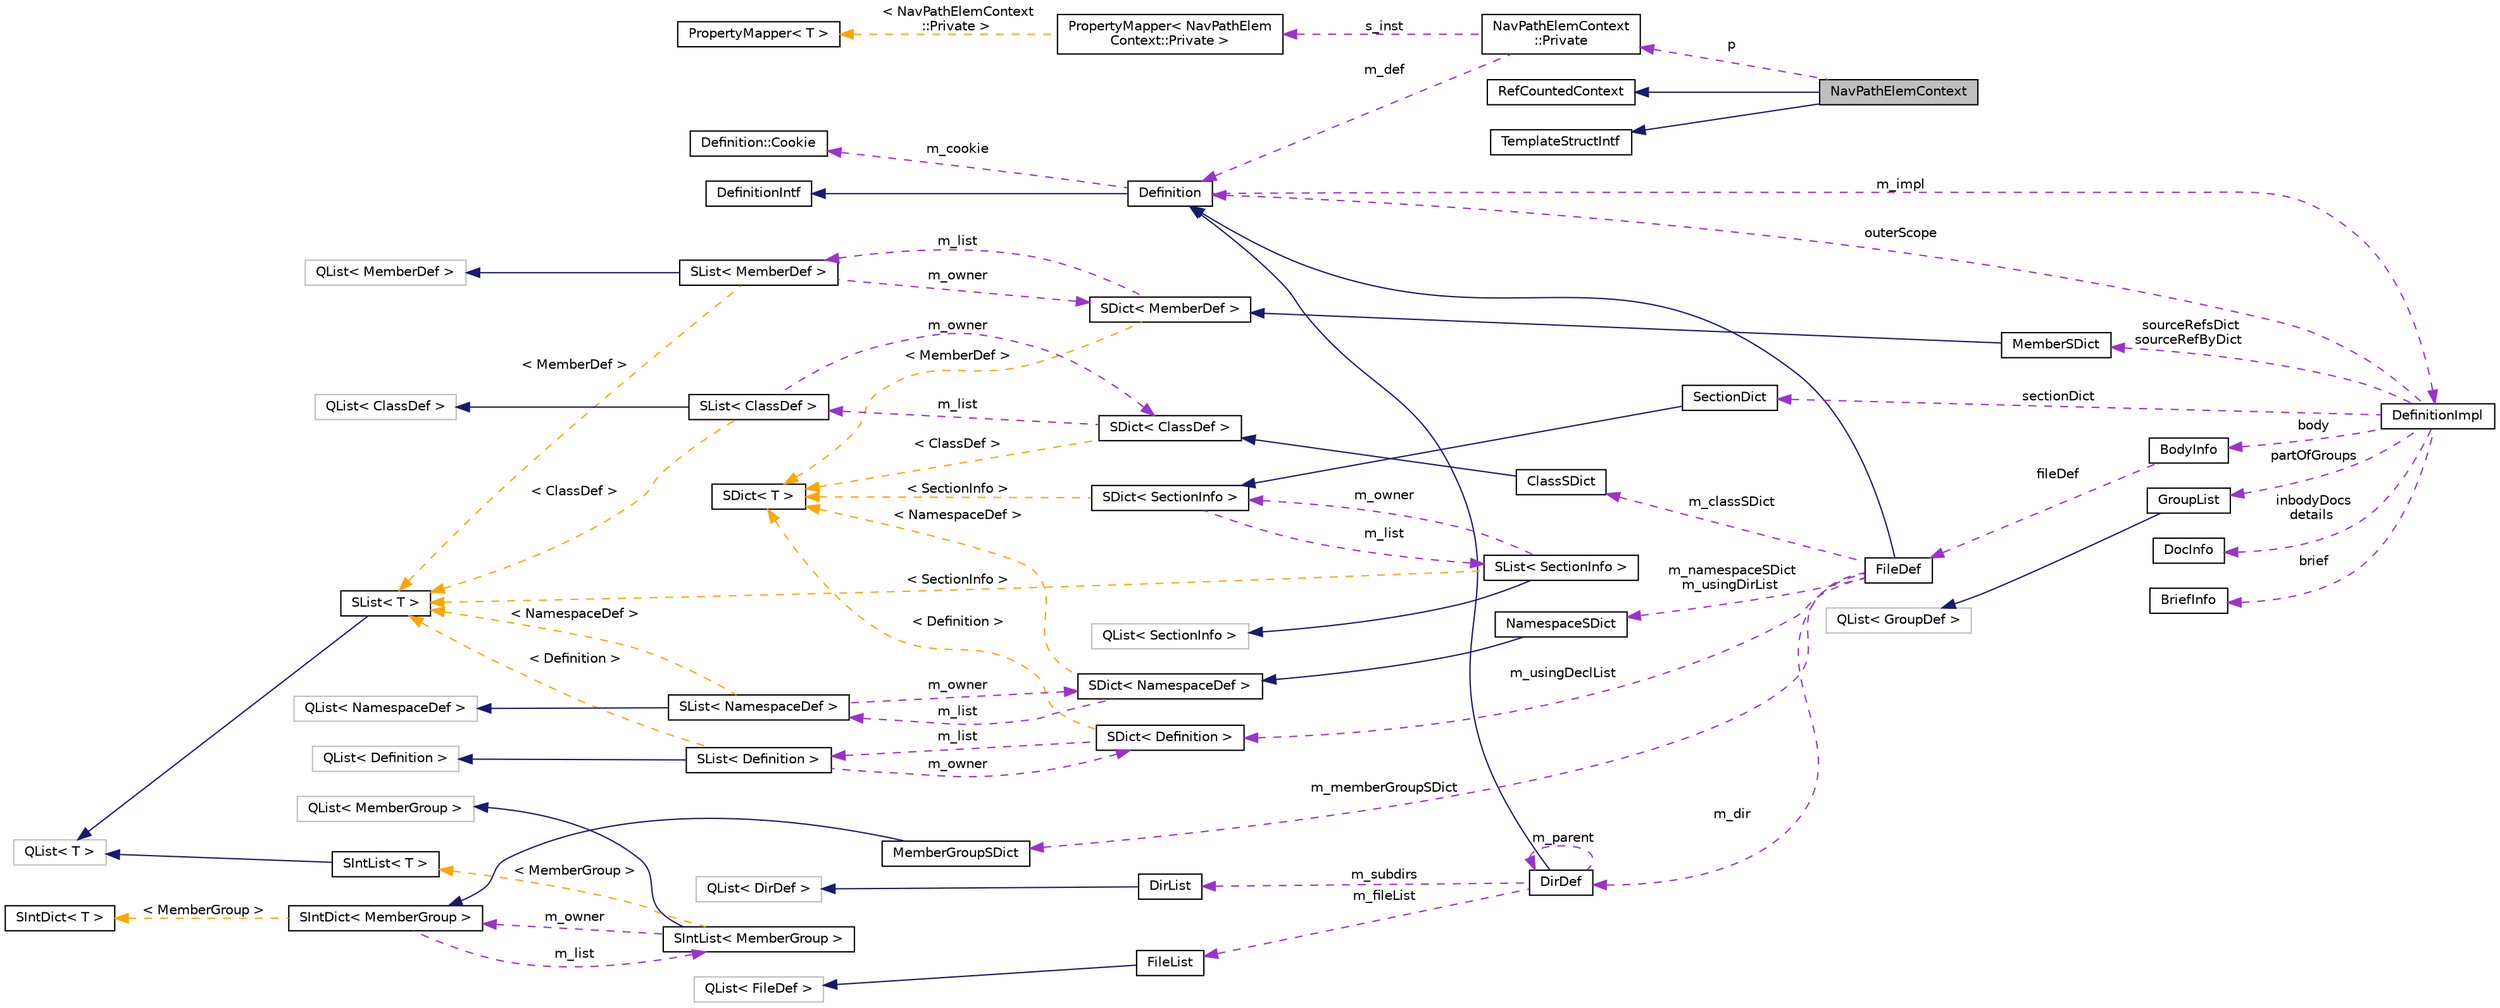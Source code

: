 digraph "NavPathElemContext"
{
 // INTERACTIVE_SVG=YES
  edge [fontname="Helvetica",fontsize="10",labelfontname="Helvetica",labelfontsize="10"];
  node [fontname="Helvetica",fontsize="10",shape=record];
  rankdir="LR";
  Node3 [label="NavPathElemContext",height=0.2,width=0.4,color="black", fillcolor="grey75", style="filled", fontcolor="black"];
  Node4 -> Node3 [dir="back",color="midnightblue",fontsize="10",style="solid",fontname="Helvetica"];
  Node4 [label="RefCountedContext",height=0.2,width=0.4,color="black", fillcolor="white", style="filled",URL="$d8/d96/class_ref_counted_context.html",tooltip="Helper class to support reference counting. "];
  Node5 -> Node3 [dir="back",color="midnightblue",fontsize="10",style="solid",fontname="Helvetica"];
  Node5 [label="TemplateStructIntf",height=0.2,width=0.4,color="black", fillcolor="white", style="filled",URL="$d9/de8/class_template_struct_intf.html",tooltip="Abstract interface for a context value of type struct. "];
  Node6 -> Node3 [dir="back",color="darkorchid3",fontsize="10",style="dashed",label=" p" ,fontname="Helvetica"];
  Node6 [label="NavPathElemContext\l::Private",height=0.2,width=0.4,color="black", fillcolor="white", style="filled",URL="$de/d0e/class_nav_path_elem_context_1_1_private.html"];
  Node7 -> Node6 [dir="back",color="darkorchid3",fontsize="10",style="dashed",label=" m_def" ,fontname="Helvetica"];
  Node7 [label="Definition",height=0.2,width=0.4,color="black", fillcolor="white", style="filled",URL="$d5/dcc/class_definition.html",tooltip="The common base class of all entity definitions found in the sources. "];
  Node8 -> Node7 [dir="back",color="midnightblue",fontsize="10",style="solid",fontname="Helvetica"];
  Node8 [label="DefinitionIntf",height=0.2,width=0.4,color="black", fillcolor="white", style="filled",URL="$d9/d4a/class_definition_intf.html",tooltip="Abstract interface for a Definition or DefinitionList. "];
  Node9 -> Node7 [dir="back",color="darkorchid3",fontsize="10",style="dashed",label=" m_cookie" ,fontname="Helvetica"];
  Node9 [label="Definition::Cookie",height=0.2,width=0.4,color="black", fillcolor="white", style="filled",URL="$d1/d2f/struct_definition_1_1_cookie.html"];
  Node10 -> Node7 [dir="back",color="darkorchid3",fontsize="10",style="dashed",label=" m_impl" ,fontname="Helvetica"];
  Node10 [label="DefinitionImpl",height=0.2,width=0.4,color="black", fillcolor="white", style="filled",URL="$d3/ddf/class_definition_impl.html",tooltip="Private data associated with a Symbol Definition object. "];
  Node11 -> Node10 [dir="back",color="darkorchid3",fontsize="10",style="dashed",label=" sectionDict" ,fontname="Helvetica"];
  Node11 [label="SectionDict",height=0.2,width=0.4,color="black", fillcolor="white", style="filled",URL="$de/d9a/class_section_dict.html",tooltip="Unsorted dictionary of SectionInfo objects. "];
  Node12 -> Node11 [dir="back",color="midnightblue",fontsize="10",style="solid",fontname="Helvetica"];
  Node12 [label="SDict\< SectionInfo \>",height=0.2,width=0.4,color="black", fillcolor="white", style="filled",URL="$d1/d50/class_s_dict.html"];
  Node13 -> Node12 [dir="back",color="darkorchid3",fontsize="10",style="dashed",label=" m_list" ,fontname="Helvetica"];
  Node13 [label="SList\< SectionInfo \>",height=0.2,width=0.4,color="black", fillcolor="white", style="filled",URL="$df/dce/class_s_list.html"];
  Node14 -> Node13 [dir="back",color="midnightblue",fontsize="10",style="solid",fontname="Helvetica"];
  Node14 [label="QList\< SectionInfo \>",height=0.2,width=0.4,color="grey75", fillcolor="white", style="filled"];
  Node12 -> Node13 [dir="back",color="darkorchid3",fontsize="10",style="dashed",label=" m_owner" ,fontname="Helvetica"];
  Node15 -> Node13 [dir="back",color="orange",fontsize="10",style="dashed",label=" \< SectionInfo \>" ,fontname="Helvetica"];
  Node15 [label="SList\< T \>",height=0.2,width=0.4,color="black", fillcolor="white", style="filled",URL="$df/dce/class_s_list.html",tooltip="internal wrapper class that redirects compareValues() to the dictionary "];
  Node16 -> Node15 [dir="back",color="midnightblue",fontsize="10",style="solid",fontname="Helvetica"];
  Node16 [label="QList\< T \>",height=0.2,width=0.4,color="grey75", fillcolor="white", style="filled"];
  Node17 -> Node12 [dir="back",color="orange",fontsize="10",style="dashed",label=" \< SectionInfo \>" ,fontname="Helvetica"];
  Node17 [label="SDict\< T \>",height=0.2,width=0.4,color="black", fillcolor="white", style="filled",URL="$d1/d50/class_s_dict.html",tooltip="Ordered dictionary of elements of type T. "];
  Node18 -> Node10 [dir="back",color="darkorchid3",fontsize="10",style="dashed",label=" body" ,fontname="Helvetica"];
  Node18 [label="BodyInfo",height=0.2,width=0.4,color="black", fillcolor="white", style="filled",URL="$db/dab/struct_body_info.html",tooltip="Data associated with description found in the body. "];
  Node19 -> Node18 [dir="back",color="darkorchid3",fontsize="10",style="dashed",label=" fileDef" ,fontname="Helvetica"];
  Node19 [label="FileDef",height=0.2,width=0.4,color="black", fillcolor="white", style="filled",URL="$de/db0/class_file_def.html",tooltip="A model of a file symbol. "];
  Node7 -> Node19 [dir="back",color="midnightblue",fontsize="10",style="solid",fontname="Helvetica"];
  Node20 -> Node19 [dir="back",color="darkorchid3",fontsize="10",style="dashed",label=" m_classSDict" ,fontname="Helvetica"];
  Node20 [label="ClassSDict",height=0.2,width=0.4,color="black", fillcolor="white", style="filled",URL="$d9/d3d/class_class_s_dict.html",tooltip="A sorted dictionary of ClassDef objects. "];
  Node21 -> Node20 [dir="back",color="midnightblue",fontsize="10",style="solid",fontname="Helvetica"];
  Node21 [label="SDict\< ClassDef \>",height=0.2,width=0.4,color="black", fillcolor="white", style="filled",URL="$d1/d50/class_s_dict.html"];
  Node22 -> Node21 [dir="back",color="darkorchid3",fontsize="10",style="dashed",label=" m_list" ,fontname="Helvetica"];
  Node22 [label="SList\< ClassDef \>",height=0.2,width=0.4,color="black", fillcolor="white", style="filled",URL="$df/dce/class_s_list.html"];
  Node23 -> Node22 [dir="back",color="midnightblue",fontsize="10",style="solid",fontname="Helvetica"];
  Node23 [label="QList\< ClassDef \>",height=0.2,width=0.4,color="grey75", fillcolor="white", style="filled"];
  Node21 -> Node22 [dir="back",color="darkorchid3",fontsize="10",style="dashed",label=" m_owner" ,fontname="Helvetica"];
  Node15 -> Node22 [dir="back",color="orange",fontsize="10",style="dashed",label=" \< ClassDef \>" ,fontname="Helvetica"];
  Node17 -> Node21 [dir="back",color="orange",fontsize="10",style="dashed",label=" \< ClassDef \>" ,fontname="Helvetica"];
  Node24 -> Node19 [dir="back",color="darkorchid3",fontsize="10",style="dashed",label=" m_usingDeclList" ,fontname="Helvetica"];
  Node24 [label="SDict\< Definition \>",height=0.2,width=0.4,color="black", fillcolor="white", style="filled",URL="$d1/d50/class_s_dict.html"];
  Node25 -> Node24 [dir="back",color="darkorchid3",fontsize="10",style="dashed",label=" m_list" ,fontname="Helvetica"];
  Node25 [label="SList\< Definition \>",height=0.2,width=0.4,color="black", fillcolor="white", style="filled",URL="$df/dce/class_s_list.html"];
  Node26 -> Node25 [dir="back",color="midnightblue",fontsize="10",style="solid",fontname="Helvetica"];
  Node26 [label="QList\< Definition \>",height=0.2,width=0.4,color="grey75", fillcolor="white", style="filled"];
  Node24 -> Node25 [dir="back",color="darkorchid3",fontsize="10",style="dashed",label=" m_owner" ,fontname="Helvetica"];
  Node15 -> Node25 [dir="back",color="orange",fontsize="10",style="dashed",label=" \< Definition \>" ,fontname="Helvetica"];
  Node17 -> Node24 [dir="back",color="orange",fontsize="10",style="dashed",label=" \< Definition \>" ,fontname="Helvetica"];
  Node27 -> Node19 [dir="back",color="darkorchid3",fontsize="10",style="dashed",label=" m_memberGroupSDict" ,fontname="Helvetica"];
  Node27 [label="MemberGroupSDict",height=0.2,width=0.4,color="black", fillcolor="white", style="filled",URL="$dc/d1e/class_member_group_s_dict.html",tooltip="A sorted dictionary of MemberGroup objects. "];
  Node28 -> Node27 [dir="back",color="midnightblue",fontsize="10",style="solid",fontname="Helvetica"];
  Node28 [label="SIntDict\< MemberGroup \>",height=0.2,width=0.4,color="black", fillcolor="white", style="filled",URL="$d0/d9f/class_s_int_dict.html"];
  Node29 -> Node28 [dir="back",color="darkorchid3",fontsize="10",style="dashed",label=" m_list" ,fontname="Helvetica"];
  Node29 [label="SIntList\< MemberGroup \>",height=0.2,width=0.4,color="black", fillcolor="white", style="filled",URL="$d8/d9a/class_s_int_list.html"];
  Node30 -> Node29 [dir="back",color="midnightblue",fontsize="10",style="solid",fontname="Helvetica"];
  Node30 [label="QList\< MemberGroup \>",height=0.2,width=0.4,color="grey75", fillcolor="white", style="filled"];
  Node28 -> Node29 [dir="back",color="darkorchid3",fontsize="10",style="dashed",label=" m_owner" ,fontname="Helvetica"];
  Node31 -> Node29 [dir="back",color="orange",fontsize="10",style="dashed",label=" \< MemberGroup \>" ,fontname="Helvetica"];
  Node31 [label="SIntList\< T \>",height=0.2,width=0.4,color="black", fillcolor="white", style="filled",URL="$d8/d9a/class_s_int_list.html",tooltip="internal wrapper class that redirects compareValues() to the dictionary "];
  Node16 -> Node31 [dir="back",color="midnightblue",fontsize="10",style="solid",fontname="Helvetica"];
  Node32 -> Node28 [dir="back",color="orange",fontsize="10",style="dashed",label=" \< MemberGroup \>" ,fontname="Helvetica"];
  Node32 [label="SIntDict\< T \>",height=0.2,width=0.4,color="black", fillcolor="white", style="filled",URL="$d0/d9f/class_s_int_dict.html",tooltip="Ordered dictionary of elements of type T. "];
  Node33 -> Node19 [dir="back",color="darkorchid3",fontsize="10",style="dashed",label=" m_dir" ,fontname="Helvetica"];
  Node33 [label="DirDef",height=0.2,width=0.4,color="black", fillcolor="white", style="filled",URL="$d4/dd4/class_dir_def.html",tooltip="A model of a directory symbol. "];
  Node7 -> Node33 [dir="back",color="midnightblue",fontsize="10",style="solid",fontname="Helvetica"];
  Node34 -> Node33 [dir="back",color="darkorchid3",fontsize="10",style="dashed",label=" m_subdirs" ,fontname="Helvetica"];
  Node34 [label="DirList",height=0.2,width=0.4,color="black", fillcolor="white", style="filled",URL="$dc/d2a/class_dir_list.html",tooltip="A list of directories. "];
  Node35 -> Node34 [dir="back",color="midnightblue",fontsize="10",style="solid",fontname="Helvetica"];
  Node35 [label="QList\< DirDef \>",height=0.2,width=0.4,color="grey75", fillcolor="white", style="filled"];
  Node36 -> Node33 [dir="back",color="darkorchid3",fontsize="10",style="dashed",label=" m_fileList" ,fontname="Helvetica"];
  Node36 [label="FileList",height=0.2,width=0.4,color="black", fillcolor="white", style="filled",URL="$d0/d18/class_file_list.html",tooltip="Class representing a list of FileDef objects. "];
  Node37 -> Node36 [dir="back",color="midnightblue",fontsize="10",style="solid",fontname="Helvetica"];
  Node37 [label="QList\< FileDef \>",height=0.2,width=0.4,color="grey75", fillcolor="white", style="filled"];
  Node33 -> Node33 [dir="back",color="darkorchid3",fontsize="10",style="dashed",label=" m_parent" ,fontname="Helvetica"];
  Node38 -> Node19 [dir="back",color="darkorchid3",fontsize="10",style="dashed",label=" m_namespaceSDict\nm_usingDirList" ,fontname="Helvetica"];
  Node38 [label="NamespaceSDict",height=0.2,width=0.4,color="black", fillcolor="white", style="filled",URL="$d4/d8d/class_namespace_s_dict.html",tooltip="A sorted dictionary of NamespaceDef objects. "];
  Node39 -> Node38 [dir="back",color="midnightblue",fontsize="10",style="solid",fontname="Helvetica"];
  Node39 [label="SDict\< NamespaceDef \>",height=0.2,width=0.4,color="black", fillcolor="white", style="filled",URL="$d1/d50/class_s_dict.html"];
  Node40 -> Node39 [dir="back",color="darkorchid3",fontsize="10",style="dashed",label=" m_list" ,fontname="Helvetica"];
  Node40 [label="SList\< NamespaceDef \>",height=0.2,width=0.4,color="black", fillcolor="white", style="filled",URL="$df/dce/class_s_list.html"];
  Node41 -> Node40 [dir="back",color="midnightblue",fontsize="10",style="solid",fontname="Helvetica"];
  Node41 [label="QList\< NamespaceDef \>",height=0.2,width=0.4,color="grey75", fillcolor="white", style="filled"];
  Node39 -> Node40 [dir="back",color="darkorchid3",fontsize="10",style="dashed",label=" m_owner" ,fontname="Helvetica"];
  Node15 -> Node40 [dir="back",color="orange",fontsize="10",style="dashed",label=" \< NamespaceDef \>" ,fontname="Helvetica"];
  Node17 -> Node39 [dir="back",color="orange",fontsize="10",style="dashed",label=" \< NamespaceDef \>" ,fontname="Helvetica"];
  Node42 -> Node10 [dir="back",color="darkorchid3",fontsize="10",style="dashed",label=" sourceRefsDict\nsourceRefByDict" ,fontname="Helvetica"];
  Node42 [label="MemberSDict",height=0.2,width=0.4,color="black", fillcolor="white", style="filled",URL="$d6/dd6/class_member_s_dict.html",tooltip="A sorted dictionary of MemberDef objects. "];
  Node43 -> Node42 [dir="back",color="midnightblue",fontsize="10",style="solid",fontname="Helvetica"];
  Node43 [label="SDict\< MemberDef \>",height=0.2,width=0.4,color="black", fillcolor="white", style="filled",URL="$d1/d50/class_s_dict.html"];
  Node44 -> Node43 [dir="back",color="darkorchid3",fontsize="10",style="dashed",label=" m_list" ,fontname="Helvetica"];
  Node44 [label="SList\< MemberDef \>",height=0.2,width=0.4,color="black", fillcolor="white", style="filled",URL="$df/dce/class_s_list.html"];
  Node45 -> Node44 [dir="back",color="midnightblue",fontsize="10",style="solid",fontname="Helvetica"];
  Node45 [label="QList\< MemberDef \>",height=0.2,width=0.4,color="grey75", fillcolor="white", style="filled"];
  Node43 -> Node44 [dir="back",color="darkorchid3",fontsize="10",style="dashed",label=" m_owner" ,fontname="Helvetica"];
  Node15 -> Node44 [dir="back",color="orange",fontsize="10",style="dashed",label=" \< MemberDef \>" ,fontname="Helvetica"];
  Node17 -> Node43 [dir="back",color="orange",fontsize="10",style="dashed",label=" \< MemberDef \>" ,fontname="Helvetica"];
  Node46 -> Node10 [dir="back",color="darkorchid3",fontsize="10",style="dashed",label=" partOfGroups" ,fontname="Helvetica"];
  Node46 [label="GroupList",height=0.2,width=0.4,color="black", fillcolor="white", style="filled",URL="$d3/d3b/class_group_list.html",tooltip="A list of GroupDef objects. "];
  Node47 -> Node46 [dir="back",color="midnightblue",fontsize="10",style="solid",fontname="Helvetica"];
  Node47 [label="QList\< GroupDef \>",height=0.2,width=0.4,color="grey75", fillcolor="white", style="filled"];
  Node48 -> Node10 [dir="back",color="darkorchid3",fontsize="10",style="dashed",label=" inbodyDocs\ndetails" ,fontname="Helvetica"];
  Node48 [label="DocInfo",height=0.2,width=0.4,color="black", fillcolor="white", style="filled",URL="$d7/dd5/struct_doc_info.html",tooltip="Data associated with a detailed description. "];
  Node49 -> Node10 [dir="back",color="darkorchid3",fontsize="10",style="dashed",label=" brief" ,fontname="Helvetica"];
  Node49 [label="BriefInfo",height=0.2,width=0.4,color="black", fillcolor="white", style="filled",URL="$d0/da7/struct_brief_info.html",tooltip="Data associated with a brief description. "];
  Node7 -> Node10 [dir="back",color="darkorchid3",fontsize="10",style="dashed",label=" outerScope" ,fontname="Helvetica"];
  Node50 -> Node6 [dir="back",color="darkorchid3",fontsize="10",style="dashed",label=" s_inst" ,fontname="Helvetica"];
  Node50 [label="PropertyMapper\< NavPathElem\lContext::Private \>",height=0.2,width=0.4,color="black", fillcolor="white", style="filled",URL="$d1/d80/class_property_mapper.html"];
  Node51 -> Node50 [dir="back",color="orange",fontsize="10",style="dashed",label=" \< NavPathElemContext\l::Private \>" ,fontname="Helvetica"];
  Node51 [label="PropertyMapper\< T \>",height=0.2,width=0.4,color="black", fillcolor="white", style="filled",URL="$d1/d80/class_property_mapper.html",tooltip="Helper class to map a property name to a handler member function. "];
}
